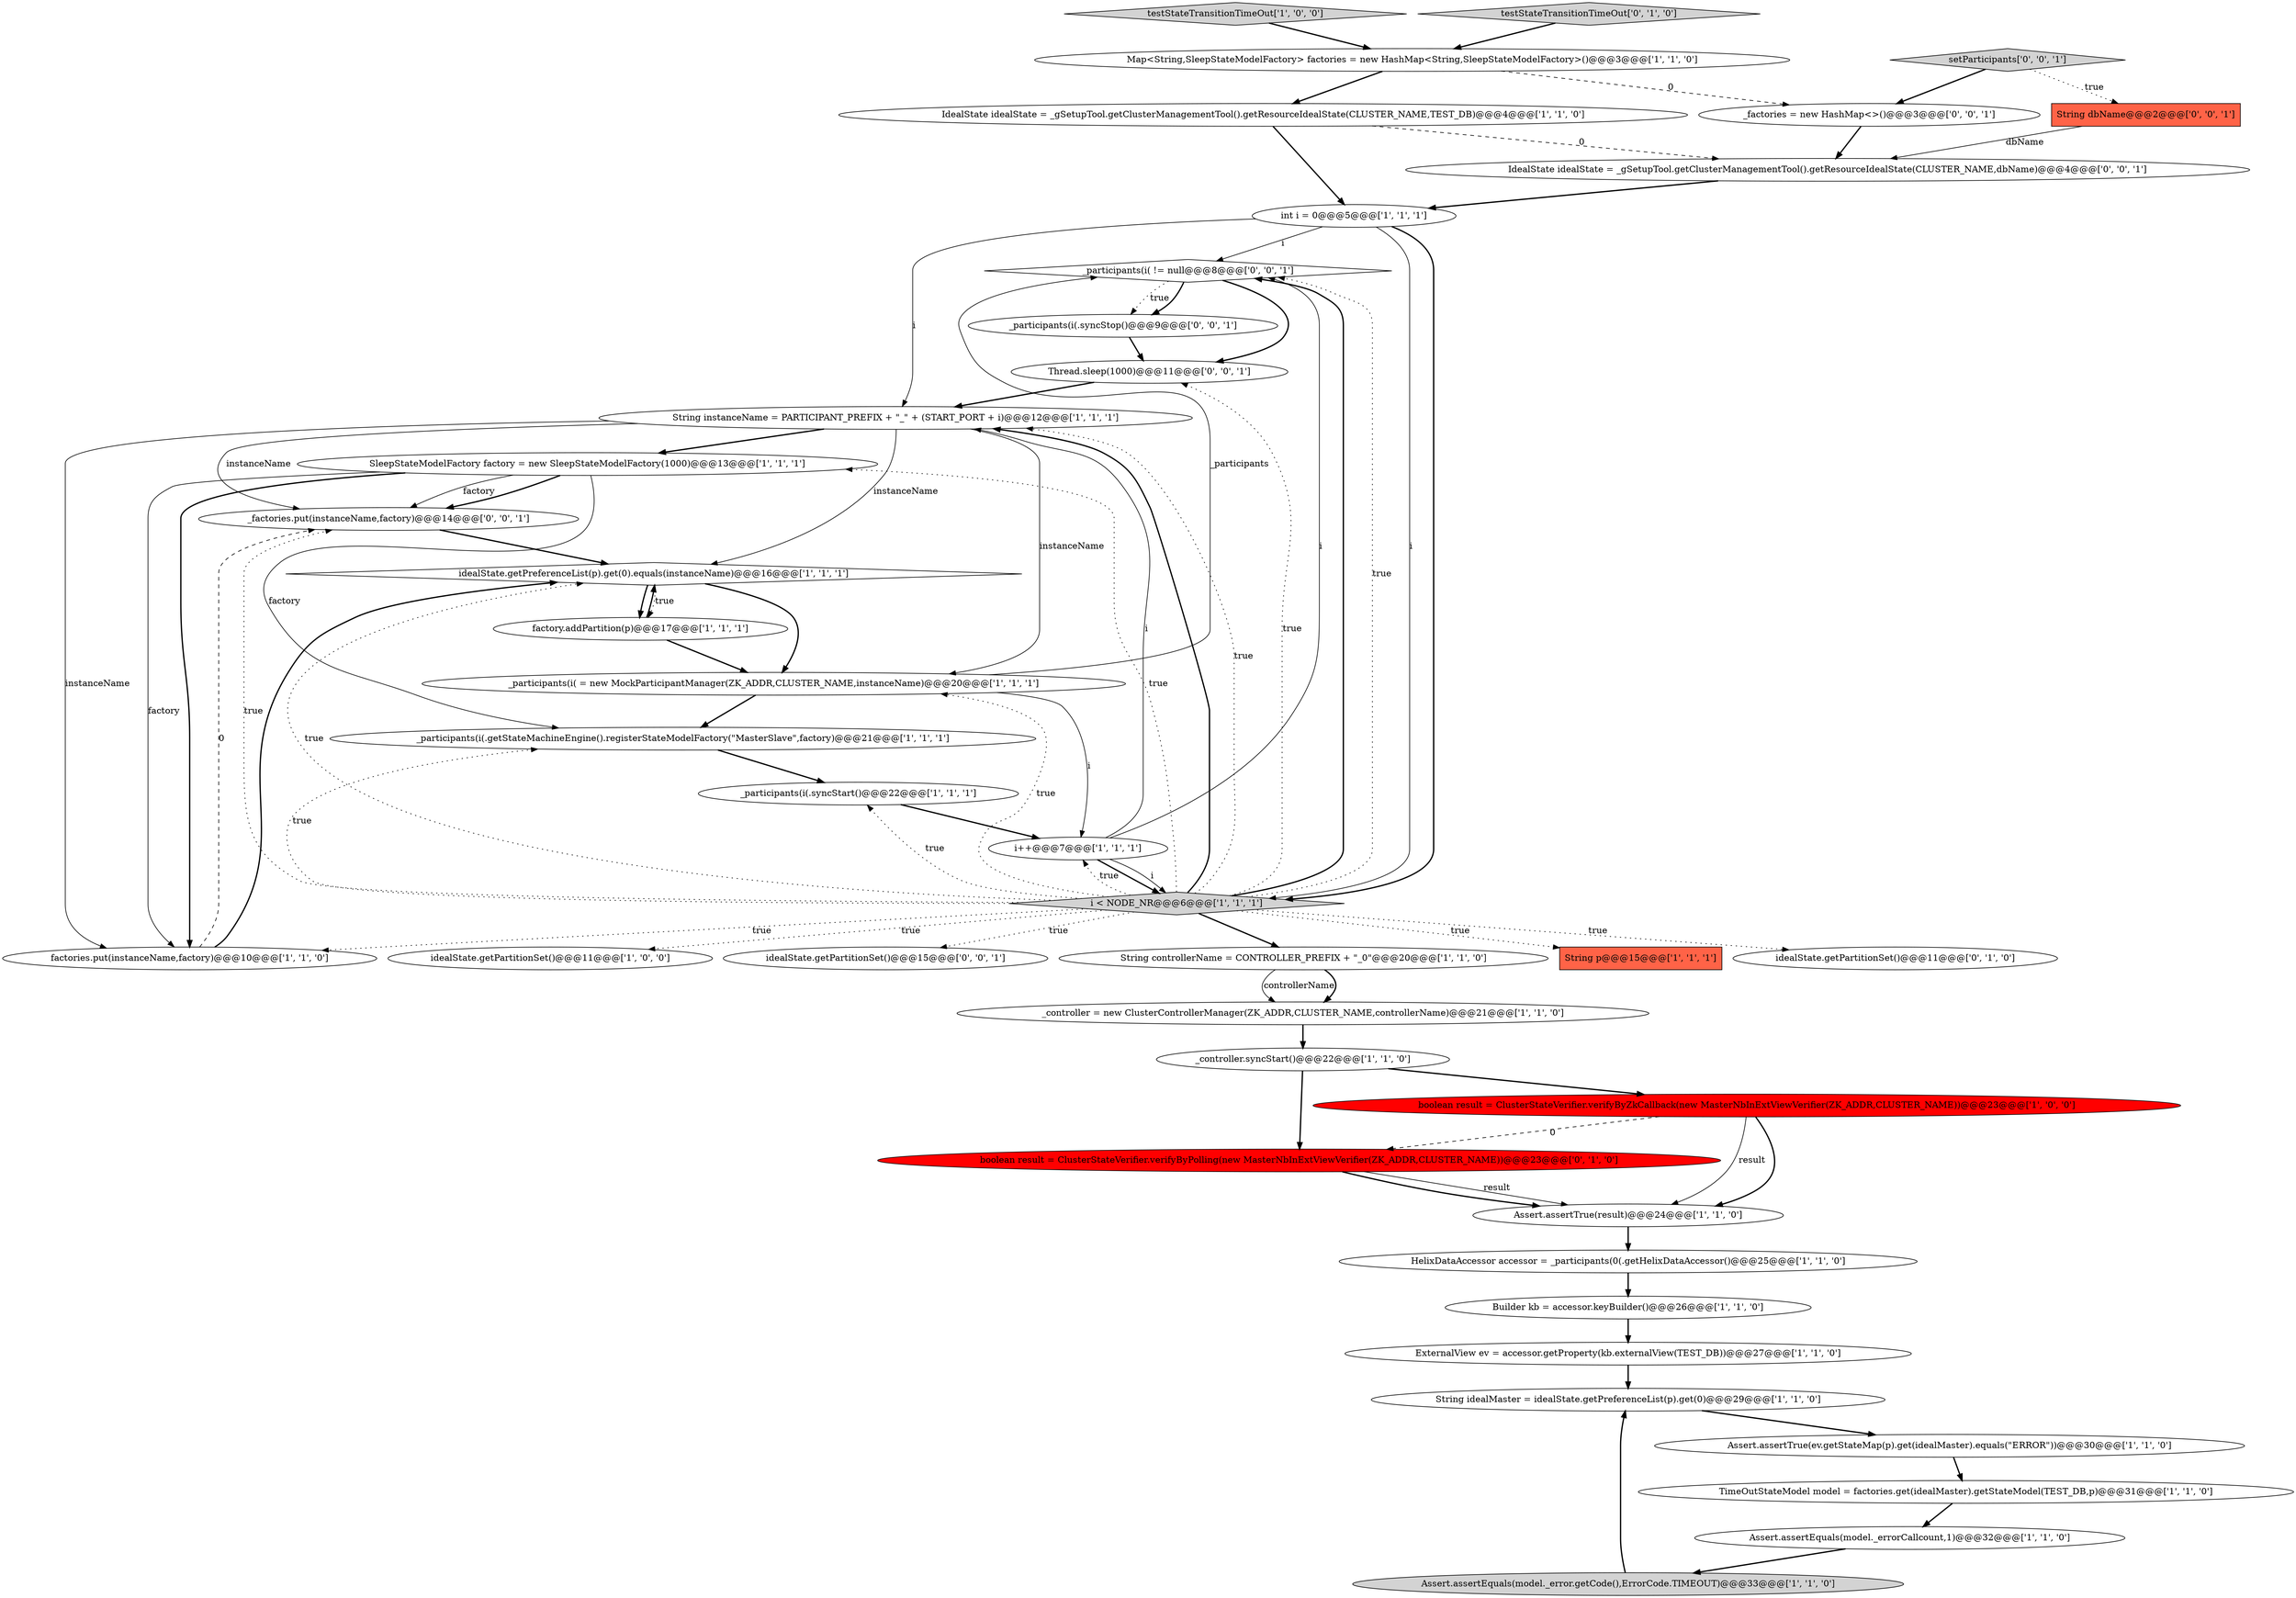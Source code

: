 digraph {
27 [style = filled, label = "testStateTransitionTimeOut['1', '0', '0']", fillcolor = lightgray, shape = diamond image = "AAA0AAABBB1BBB"];
16 [style = filled, label = "Assert.assertTrue(ev.getStateMap(p).get(idealMaster).equals(\"ERROR\"))@@@30@@@['1', '1', '0']", fillcolor = white, shape = ellipse image = "AAA0AAABBB1BBB"];
3 [style = filled, label = "TimeOutStateModel model = factories.get(idealMaster).getStateModel(TEST_DB,p)@@@31@@@['1', '1', '0']", fillcolor = white, shape = ellipse image = "AAA0AAABBB1BBB"];
12 [style = filled, label = "Map<String,SleepStateModelFactory> factories = new HashMap<String,SleepStateModelFactory>()@@@3@@@['1', '1', '0']", fillcolor = white, shape = ellipse image = "AAA0AAABBB1BBB"];
22 [style = filled, label = "boolean result = ClusterStateVerifier.verifyByZkCallback(new MasterNbInExtViewVerifier(ZK_ADDR,CLUSTER_NAME))@@@23@@@['1', '0', '0']", fillcolor = red, shape = ellipse image = "AAA1AAABBB1BBB"];
6 [style = filled, label = "ExternalView ev = accessor.getProperty(kb.externalView(TEST_DB))@@@27@@@['1', '1', '0']", fillcolor = white, shape = ellipse image = "AAA0AAABBB1BBB"];
36 [style = filled, label = "_participants(i( != null@@@8@@@['0', '0', '1']", fillcolor = white, shape = diamond image = "AAA0AAABBB3BBB"];
0 [style = filled, label = "Assert.assertEquals(model._error.getCode(),ErrorCode.TIMEOUT)@@@33@@@['1', '1', '0']", fillcolor = lightgray, shape = ellipse image = "AAA0AAABBB1BBB"];
15 [style = filled, label = "Assert.assertTrue(result)@@@24@@@['1', '1', '0']", fillcolor = white, shape = ellipse image = "AAA0AAABBB1BBB"];
24 [style = filled, label = "i++@@@7@@@['1', '1', '1']", fillcolor = white, shape = ellipse image = "AAA0AAABBB1BBB"];
25 [style = filled, label = "String controllerName = CONTROLLER_PREFIX + \"_0\"@@@20@@@['1', '1', '0']", fillcolor = white, shape = ellipse image = "AAA0AAABBB1BBB"];
19 [style = filled, label = "SleepStateModelFactory factory = new SleepStateModelFactory(1000)@@@13@@@['1', '1', '1']", fillcolor = white, shape = ellipse image = "AAA0AAABBB1BBB"];
34 [style = filled, label = "Thread.sleep(1000)@@@11@@@['0', '0', '1']", fillcolor = white, shape = ellipse image = "AAA0AAABBB3BBB"];
4 [style = filled, label = "String p@@@15@@@['1', '1', '1']", fillcolor = tomato, shape = box image = "AAA0AAABBB1BBB"];
14 [style = filled, label = "_controller = new ClusterControllerManager(ZK_ADDR,CLUSTER_NAME,controllerName)@@@21@@@['1', '1', '0']", fillcolor = white, shape = ellipse image = "AAA0AAABBB1BBB"];
32 [style = filled, label = "String dbName@@@2@@@['0', '0', '1']", fillcolor = tomato, shape = box image = "AAA0AAABBB3BBB"];
35 [style = filled, label = "_factories.put(instanceName,factory)@@@14@@@['0', '0', '1']", fillcolor = white, shape = ellipse image = "AAA0AAABBB3BBB"];
23 [style = filled, label = "Builder kb = accessor.keyBuilder()@@@26@@@['1', '1', '0']", fillcolor = white, shape = ellipse image = "AAA0AAABBB1BBB"];
29 [style = filled, label = "idealState.getPartitionSet()@@@11@@@['0', '1', '0']", fillcolor = white, shape = ellipse image = "AAA0AAABBB2BBB"];
26 [style = filled, label = "factory.addPartition(p)@@@17@@@['1', '1', '1']", fillcolor = white, shape = ellipse image = "AAA0AAABBB1BBB"];
7 [style = filled, label = "_participants(i(.getStateMachineEngine().registerStateModelFactory(\"MasterSlave\",factory)@@@21@@@['1', '1', '1']", fillcolor = white, shape = ellipse image = "AAA0AAABBB1BBB"];
17 [style = filled, label = "i < NODE_NR@@@6@@@['1', '1', '1']", fillcolor = lightgray, shape = diamond image = "AAA0AAABBB1BBB"];
18 [style = filled, label = "HelixDataAccessor accessor = _participants(0(.getHelixDataAccessor()@@@25@@@['1', '1', '0']", fillcolor = white, shape = ellipse image = "AAA0AAABBB1BBB"];
39 [style = filled, label = "IdealState idealState = _gSetupTool.getClusterManagementTool().getResourceIdealState(CLUSTER_NAME,dbName)@@@4@@@['0', '0', '1']", fillcolor = white, shape = ellipse image = "AAA0AAABBB3BBB"];
11 [style = filled, label = "Assert.assertEquals(model._errorCallcount,1)@@@32@@@['1', '1', '0']", fillcolor = white, shape = ellipse image = "AAA0AAABBB1BBB"];
5 [style = filled, label = "_participants(i( = new MockParticipantManager(ZK_ADDR,CLUSTER_NAME,instanceName)@@@20@@@['1', '1', '1']", fillcolor = white, shape = ellipse image = "AAA0AAABBB1BBB"];
30 [style = filled, label = "testStateTransitionTimeOut['0', '1', '0']", fillcolor = lightgray, shape = diamond image = "AAA0AAABBB2BBB"];
2 [style = filled, label = "idealState.getPartitionSet()@@@11@@@['1', '0', '0']", fillcolor = white, shape = ellipse image = "AAA0AAABBB1BBB"];
37 [style = filled, label = "idealState.getPartitionSet()@@@15@@@['0', '0', '1']", fillcolor = white, shape = ellipse image = "AAA0AAABBB3BBB"];
33 [style = filled, label = "_factories = new HashMap<>()@@@3@@@['0', '0', '1']", fillcolor = white, shape = ellipse image = "AAA0AAABBB3BBB"];
21 [style = filled, label = "String idealMaster = idealState.getPreferenceList(p).get(0)@@@29@@@['1', '1', '0']", fillcolor = white, shape = ellipse image = "AAA0AAABBB1BBB"];
40 [style = filled, label = "setParticipants['0', '0', '1']", fillcolor = lightgray, shape = diamond image = "AAA0AAABBB3BBB"];
8 [style = filled, label = "_participants(i(.syncStart()@@@22@@@['1', '1', '1']", fillcolor = white, shape = ellipse image = "AAA0AAABBB1BBB"];
1 [style = filled, label = "String instanceName = PARTICIPANT_PREFIX + \"_\" + (START_PORT + i)@@@12@@@['1', '1', '1']", fillcolor = white, shape = ellipse image = "AAA0AAABBB1BBB"];
10 [style = filled, label = "_controller.syncStart()@@@22@@@['1', '1', '0']", fillcolor = white, shape = ellipse image = "AAA0AAABBB1BBB"];
20 [style = filled, label = "IdealState idealState = _gSetupTool.getClusterManagementTool().getResourceIdealState(CLUSTER_NAME,TEST_DB)@@@4@@@['1', '1', '0']", fillcolor = white, shape = ellipse image = "AAA0AAABBB1BBB"];
31 [style = filled, label = "boolean result = ClusterStateVerifier.verifyByPolling(new MasterNbInExtViewVerifier(ZK_ADDR,CLUSTER_NAME))@@@23@@@['0', '1', '0']", fillcolor = red, shape = ellipse image = "AAA1AAABBB2BBB"];
13 [style = filled, label = "idealState.getPreferenceList(p).get(0).equals(instanceName)@@@16@@@['1', '1', '1']", fillcolor = white, shape = diamond image = "AAA0AAABBB1BBB"];
28 [style = filled, label = "factories.put(instanceName,factory)@@@10@@@['1', '1', '0']", fillcolor = white, shape = ellipse image = "AAA0AAABBB1BBB"];
38 [style = filled, label = "_participants(i(.syncStop()@@@9@@@['0', '0', '1']", fillcolor = white, shape = ellipse image = "AAA0AAABBB3BBB"];
9 [style = filled, label = "int i = 0@@@5@@@['1', '1', '1']", fillcolor = white, shape = ellipse image = "AAA0AAABBB1BBB"];
10->22 [style = bold, label=""];
16->3 [style = bold, label=""];
17->25 [style = bold, label=""];
12->33 [style = dashed, label="0"];
22->15 [style = bold, label=""];
19->28 [style = solid, label="factory"];
10->31 [style = bold, label=""];
17->1 [style = bold, label=""];
18->23 [style = bold, label=""];
27->12 [style = bold, label=""];
1->13 [style = solid, label="instanceName"];
20->9 [style = bold, label=""];
26->5 [style = bold, label=""];
39->9 [style = bold, label=""];
6->21 [style = bold, label=""];
34->1 [style = bold, label=""];
25->14 [style = solid, label="controllerName"];
17->1 [style = dotted, label="true"];
1->35 [style = solid, label="instanceName"];
17->4 [style = dotted, label="true"];
13->26 [style = dotted, label="true"];
22->31 [style = dashed, label="0"];
31->15 [style = solid, label="result"];
3->11 [style = bold, label=""];
9->17 [style = solid, label="i"];
12->20 [style = bold, label=""];
14->10 [style = bold, label=""];
17->35 [style = dotted, label="true"];
9->17 [style = bold, label=""];
28->13 [style = bold, label=""];
40->32 [style = dotted, label="true"];
0->21 [style = bold, label=""];
25->14 [style = bold, label=""];
28->35 [style = dashed, label="0"];
9->1 [style = solid, label="i"];
7->8 [style = bold, label=""];
15->18 [style = bold, label=""];
31->15 [style = bold, label=""];
36->38 [style = dotted, label="true"];
26->13 [style = bold, label=""];
9->36 [style = solid, label="i"];
24->36 [style = solid, label="i"];
19->7 [style = solid, label="factory"];
32->39 [style = solid, label="dbName"];
1->28 [style = solid, label="instanceName"];
17->36 [style = bold, label=""];
5->36 [style = solid, label="_participants"];
17->8 [style = dotted, label="true"];
24->1 [style = solid, label="i"];
40->33 [style = bold, label=""];
11->0 [style = bold, label=""];
30->12 [style = bold, label=""];
33->39 [style = bold, label=""];
1->5 [style = solid, label="instanceName"];
13->26 [style = bold, label=""];
23->6 [style = bold, label=""];
19->35 [style = bold, label=""];
19->35 [style = solid, label="factory"];
24->17 [style = bold, label=""];
17->19 [style = dotted, label="true"];
38->34 [style = bold, label=""];
17->28 [style = dotted, label="true"];
13->5 [style = bold, label=""];
21->16 [style = bold, label=""];
5->7 [style = bold, label=""];
5->24 [style = solid, label="i"];
17->7 [style = dotted, label="true"];
17->2 [style = dotted, label="true"];
17->29 [style = dotted, label="true"];
17->34 [style = dotted, label="true"];
19->28 [style = bold, label=""];
36->38 [style = bold, label=""];
17->36 [style = dotted, label="true"];
17->37 [style = dotted, label="true"];
1->19 [style = bold, label=""];
35->13 [style = bold, label=""];
17->13 [style = dotted, label="true"];
20->39 [style = dashed, label="0"];
22->15 [style = solid, label="result"];
36->34 [style = bold, label=""];
17->24 [style = dotted, label="true"];
24->17 [style = solid, label="i"];
17->5 [style = dotted, label="true"];
8->24 [style = bold, label=""];
}

